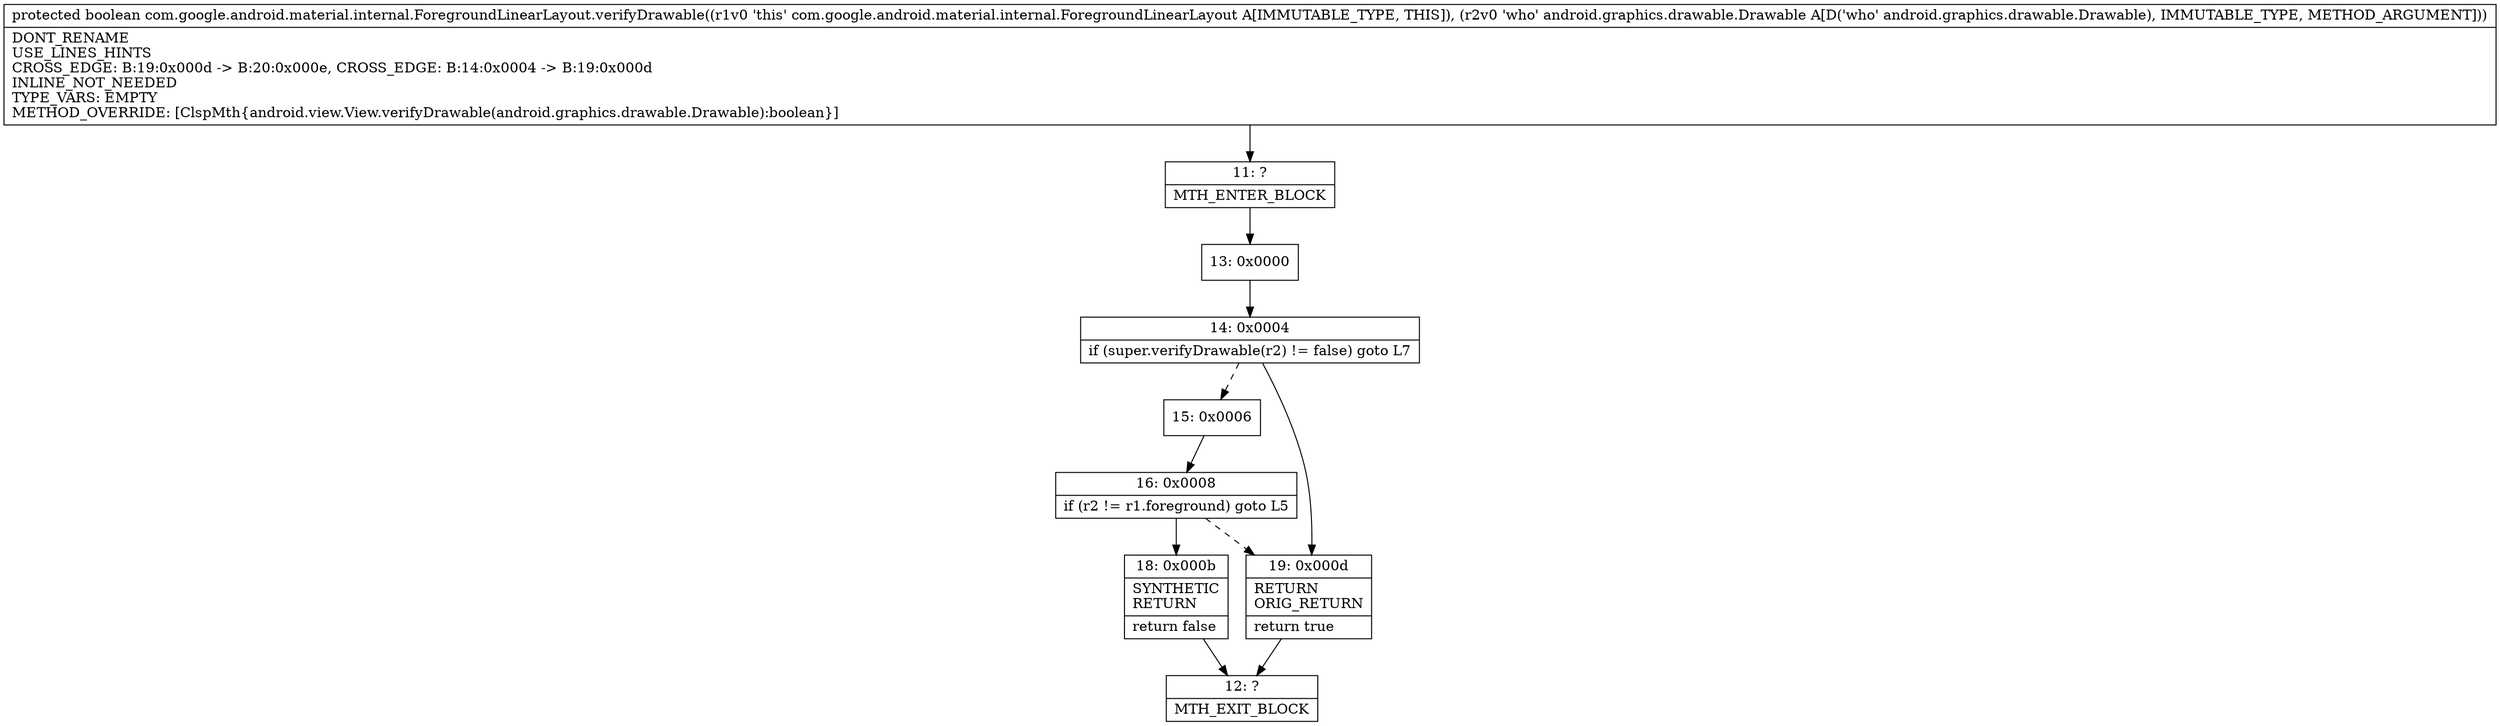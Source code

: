 digraph "CFG forcom.google.android.material.internal.ForegroundLinearLayout.verifyDrawable(Landroid\/graphics\/drawable\/Drawable;)Z" {
Node_11 [shape=record,label="{11\:\ ?|MTH_ENTER_BLOCK\l}"];
Node_13 [shape=record,label="{13\:\ 0x0000}"];
Node_14 [shape=record,label="{14\:\ 0x0004|if (super.verifyDrawable(r2) != false) goto L7\l}"];
Node_15 [shape=record,label="{15\:\ 0x0006}"];
Node_16 [shape=record,label="{16\:\ 0x0008|if (r2 != r1.foreground) goto L5\l}"];
Node_18 [shape=record,label="{18\:\ 0x000b|SYNTHETIC\lRETURN\l|return false\l}"];
Node_12 [shape=record,label="{12\:\ ?|MTH_EXIT_BLOCK\l}"];
Node_19 [shape=record,label="{19\:\ 0x000d|RETURN\lORIG_RETURN\l|return true\l}"];
MethodNode[shape=record,label="{protected boolean com.google.android.material.internal.ForegroundLinearLayout.verifyDrawable((r1v0 'this' com.google.android.material.internal.ForegroundLinearLayout A[IMMUTABLE_TYPE, THIS]), (r2v0 'who' android.graphics.drawable.Drawable A[D('who' android.graphics.drawable.Drawable), IMMUTABLE_TYPE, METHOD_ARGUMENT]))  | DONT_RENAME\lUSE_LINES_HINTS\lCROSS_EDGE: B:19:0x000d \-\> B:20:0x000e, CROSS_EDGE: B:14:0x0004 \-\> B:19:0x000d\lINLINE_NOT_NEEDED\lTYPE_VARS: EMPTY\lMETHOD_OVERRIDE: [ClspMth\{android.view.View.verifyDrawable(android.graphics.drawable.Drawable):boolean\}]\l}"];
MethodNode -> Node_11;Node_11 -> Node_13;
Node_13 -> Node_14;
Node_14 -> Node_15[style=dashed];
Node_14 -> Node_19;
Node_15 -> Node_16;
Node_16 -> Node_18;
Node_16 -> Node_19[style=dashed];
Node_18 -> Node_12;
Node_19 -> Node_12;
}


